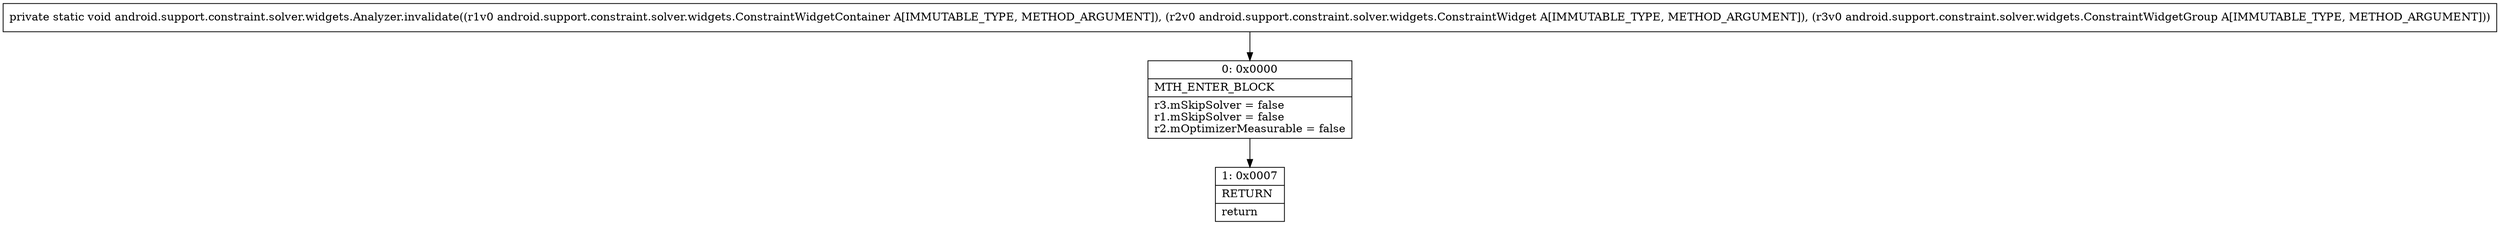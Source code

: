 digraph "CFG forandroid.support.constraint.solver.widgets.Analyzer.invalidate(Landroid\/support\/constraint\/solver\/widgets\/ConstraintWidgetContainer;Landroid\/support\/constraint\/solver\/widgets\/ConstraintWidget;Landroid\/support\/constraint\/solver\/widgets\/ConstraintWidgetGroup;)V" {
Node_0 [shape=record,label="{0\:\ 0x0000|MTH_ENTER_BLOCK\l|r3.mSkipSolver = false\lr1.mSkipSolver = false\lr2.mOptimizerMeasurable = false\l}"];
Node_1 [shape=record,label="{1\:\ 0x0007|RETURN\l|return\l}"];
MethodNode[shape=record,label="{private static void android.support.constraint.solver.widgets.Analyzer.invalidate((r1v0 android.support.constraint.solver.widgets.ConstraintWidgetContainer A[IMMUTABLE_TYPE, METHOD_ARGUMENT]), (r2v0 android.support.constraint.solver.widgets.ConstraintWidget A[IMMUTABLE_TYPE, METHOD_ARGUMENT]), (r3v0 android.support.constraint.solver.widgets.ConstraintWidgetGroup A[IMMUTABLE_TYPE, METHOD_ARGUMENT])) }"];
MethodNode -> Node_0;
Node_0 -> Node_1;
}

